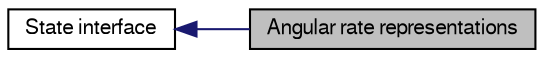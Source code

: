 digraph "Angular rate representations"
{
  edge [fontname="FreeSans",fontsize="10",labelfontname="FreeSans",labelfontsize="10"];
  node [fontname="FreeSans",fontsize="10",shape=record];
  rankdir=LR;
  Node1 [label="State interface",height=0.2,width=0.4,color="black", fillcolor="white", style="filled",URL="$group__state__interface.html",tooltip="This general state interface holds all the most important vehicle states like position, velocity, attitude, etc. "];
  Node0 [label="Angular rate representations",height=0.2,width=0.4,color="black", fillcolor="grey75", style="filled", fontcolor="black"];
  Node1->Node0 [shape=plaintext, color="midnightblue", dir="back", style="solid"];
}
